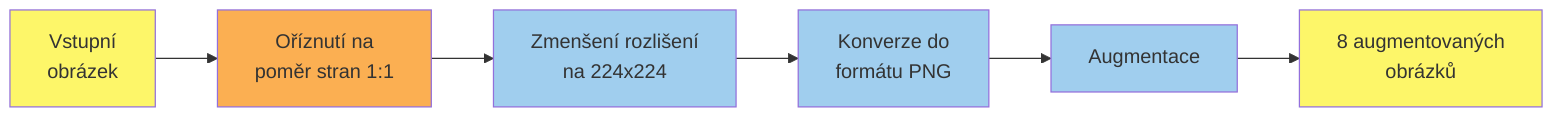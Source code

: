 flowchart LR
    classDef blue fill:#a0ceee
    classDef yellow fill:#fdf669
    classDef orange fill:#fbaf52

    A[Vstupní 
    obrázek]:::yellow -->  B
    B[Oříznutí na 
    poměr     stran 1:1]:::orange -->  C
    C[Zmenšení rozlišení
     na 224x224]:::blue -->  D
    D[Konverze do 
    formátu PNG]:::blue -->  E
    E[Augmentace]:::blue --> F
    F[8 augmentovaných 
    obrázků]:::yellow